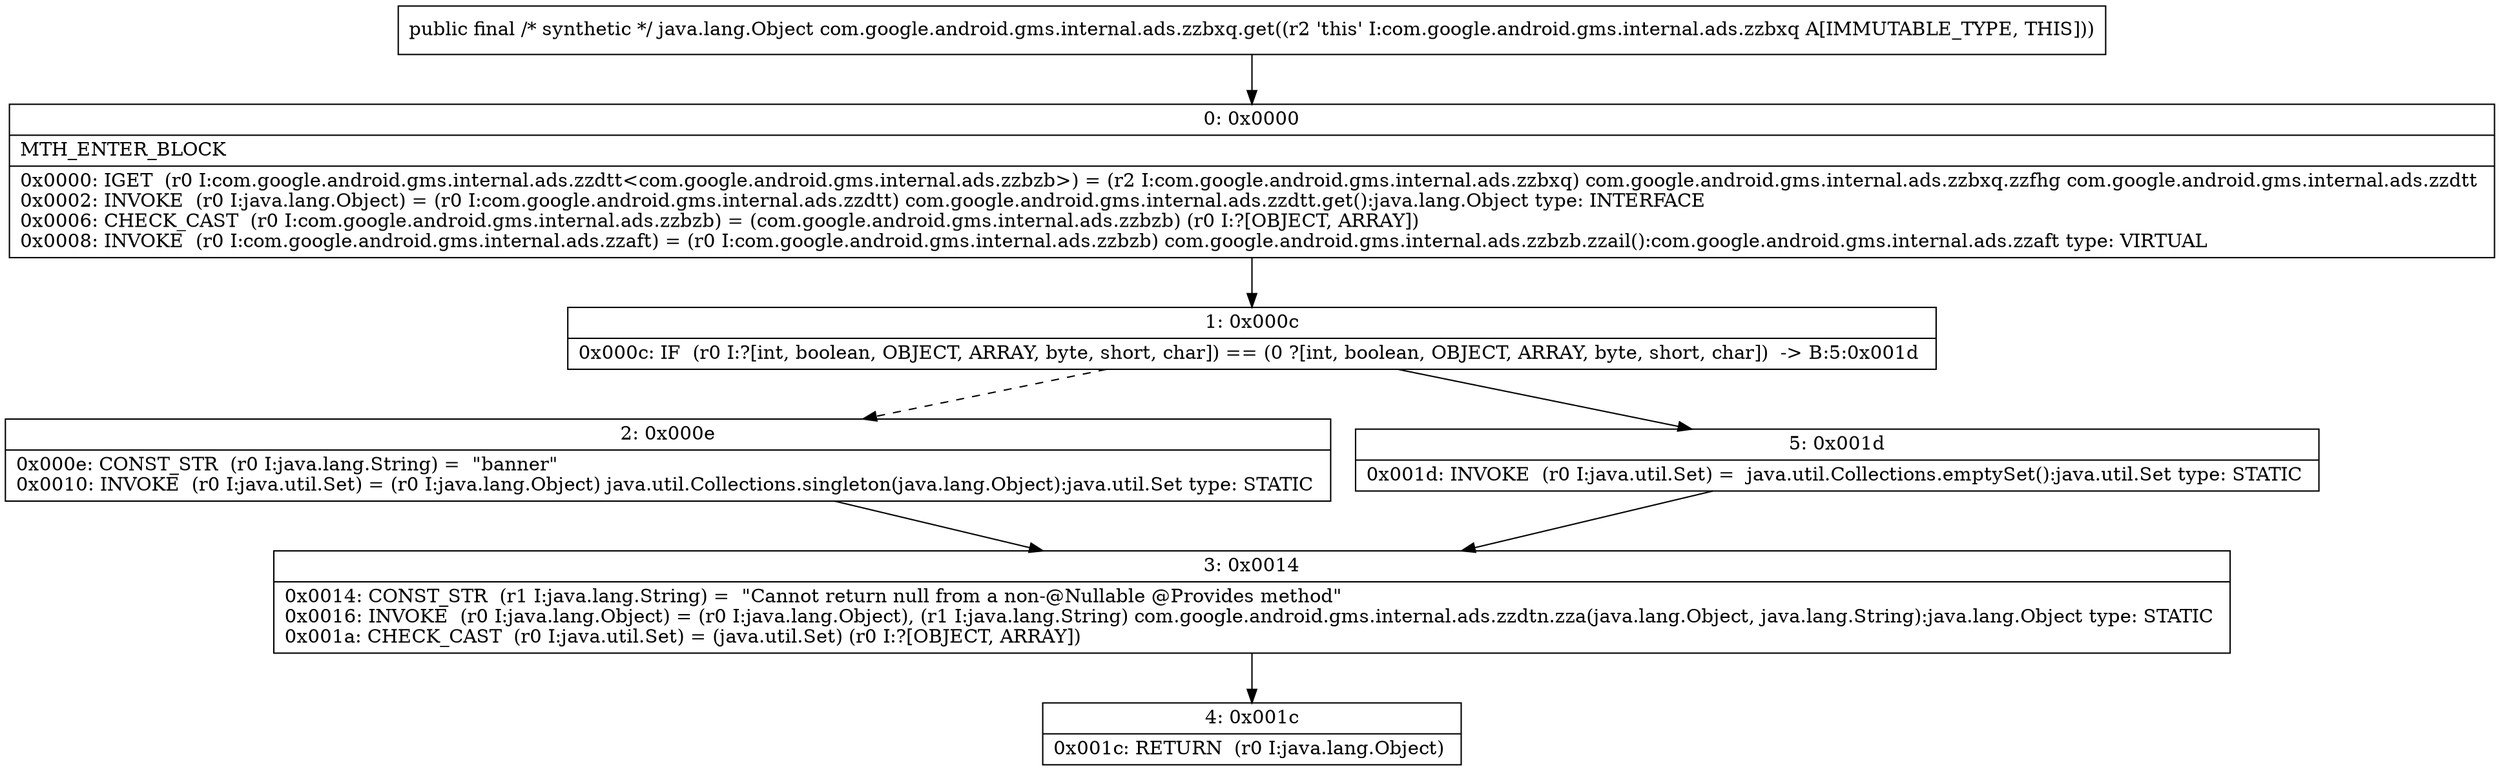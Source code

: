 digraph "CFG forcom.google.android.gms.internal.ads.zzbxq.get()Ljava\/lang\/Object;" {
Node_0 [shape=record,label="{0\:\ 0x0000|MTH_ENTER_BLOCK\l|0x0000: IGET  (r0 I:com.google.android.gms.internal.ads.zzdtt\<com.google.android.gms.internal.ads.zzbzb\>) = (r2 I:com.google.android.gms.internal.ads.zzbxq) com.google.android.gms.internal.ads.zzbxq.zzfhg com.google.android.gms.internal.ads.zzdtt \l0x0002: INVOKE  (r0 I:java.lang.Object) = (r0 I:com.google.android.gms.internal.ads.zzdtt) com.google.android.gms.internal.ads.zzdtt.get():java.lang.Object type: INTERFACE \l0x0006: CHECK_CAST  (r0 I:com.google.android.gms.internal.ads.zzbzb) = (com.google.android.gms.internal.ads.zzbzb) (r0 I:?[OBJECT, ARRAY]) \l0x0008: INVOKE  (r0 I:com.google.android.gms.internal.ads.zzaft) = (r0 I:com.google.android.gms.internal.ads.zzbzb) com.google.android.gms.internal.ads.zzbzb.zzail():com.google.android.gms.internal.ads.zzaft type: VIRTUAL \l}"];
Node_1 [shape=record,label="{1\:\ 0x000c|0x000c: IF  (r0 I:?[int, boolean, OBJECT, ARRAY, byte, short, char]) == (0 ?[int, boolean, OBJECT, ARRAY, byte, short, char])  \-\> B:5:0x001d \l}"];
Node_2 [shape=record,label="{2\:\ 0x000e|0x000e: CONST_STR  (r0 I:java.lang.String) =  \"banner\" \l0x0010: INVOKE  (r0 I:java.util.Set) = (r0 I:java.lang.Object) java.util.Collections.singleton(java.lang.Object):java.util.Set type: STATIC \l}"];
Node_3 [shape=record,label="{3\:\ 0x0014|0x0014: CONST_STR  (r1 I:java.lang.String) =  \"Cannot return null from a non\-@Nullable @Provides method\" \l0x0016: INVOKE  (r0 I:java.lang.Object) = (r0 I:java.lang.Object), (r1 I:java.lang.String) com.google.android.gms.internal.ads.zzdtn.zza(java.lang.Object, java.lang.String):java.lang.Object type: STATIC \l0x001a: CHECK_CAST  (r0 I:java.util.Set) = (java.util.Set) (r0 I:?[OBJECT, ARRAY]) \l}"];
Node_4 [shape=record,label="{4\:\ 0x001c|0x001c: RETURN  (r0 I:java.lang.Object) \l}"];
Node_5 [shape=record,label="{5\:\ 0x001d|0x001d: INVOKE  (r0 I:java.util.Set) =  java.util.Collections.emptySet():java.util.Set type: STATIC \l}"];
MethodNode[shape=record,label="{public final \/* synthetic *\/ java.lang.Object com.google.android.gms.internal.ads.zzbxq.get((r2 'this' I:com.google.android.gms.internal.ads.zzbxq A[IMMUTABLE_TYPE, THIS])) }"];
MethodNode -> Node_0;
Node_0 -> Node_1;
Node_1 -> Node_2[style=dashed];
Node_1 -> Node_5;
Node_2 -> Node_3;
Node_3 -> Node_4;
Node_5 -> Node_3;
}

